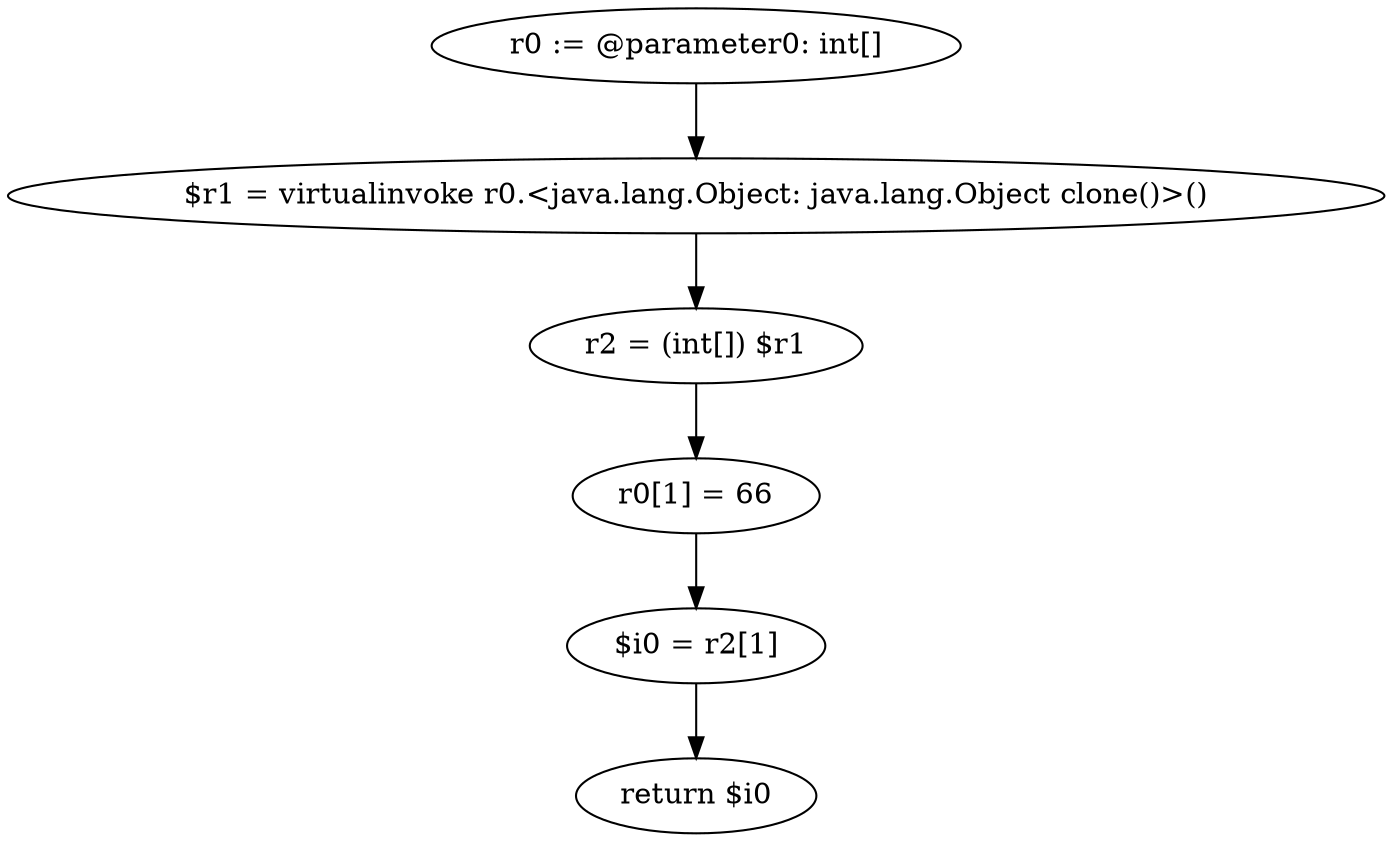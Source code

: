 digraph "unitGraph" {
    "r0 := @parameter0: int[]"
    "$r1 = virtualinvoke r0.<java.lang.Object: java.lang.Object clone()>()"
    "r2 = (int[]) $r1"
    "r0[1] = 66"
    "$i0 = r2[1]"
    "return $i0"
    "r0 := @parameter0: int[]"->"$r1 = virtualinvoke r0.<java.lang.Object: java.lang.Object clone()>()";
    "$r1 = virtualinvoke r0.<java.lang.Object: java.lang.Object clone()>()"->"r2 = (int[]) $r1";
    "r2 = (int[]) $r1"->"r0[1] = 66";
    "r0[1] = 66"->"$i0 = r2[1]";
    "$i0 = r2[1]"->"return $i0";
}
